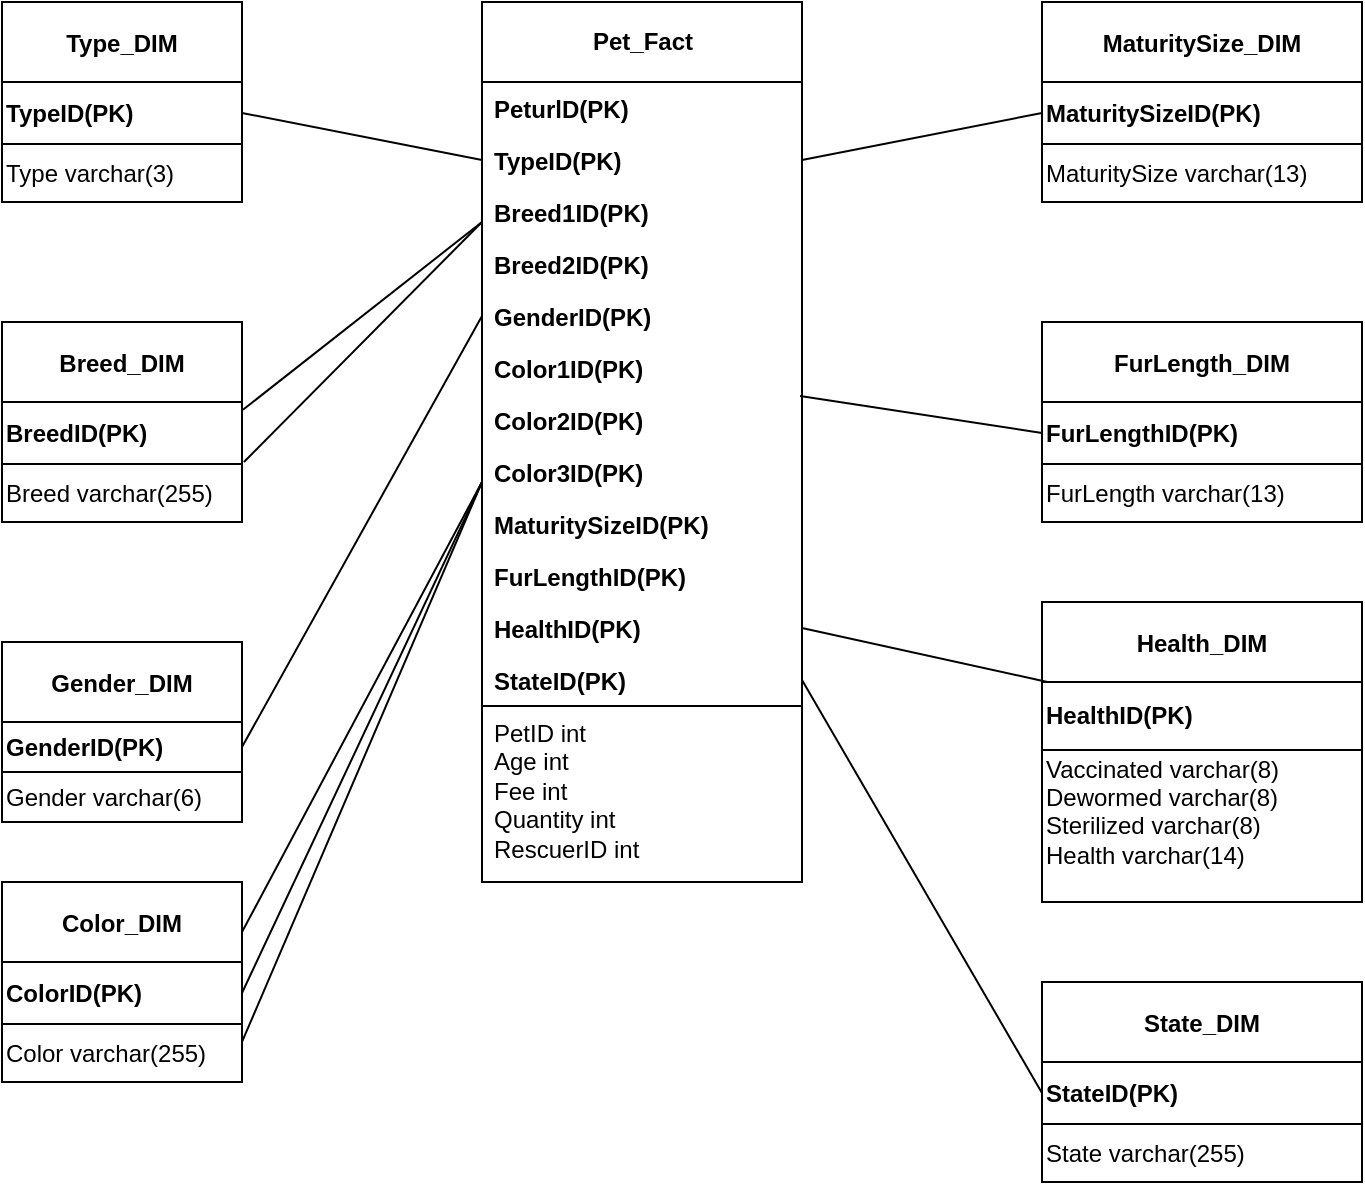 <mxfile version="24.7.1" type="device">
  <diagram name="Page-1" id="6133507b-19e7-1e82-6fc7-422aa6c4b21f">
    <mxGraphModel dx="1257" dy="620" grid="1" gridSize="10" guides="1" tooltips="1" connect="1" arrows="1" fold="1" page="1" pageScale="1" pageWidth="1100" pageHeight="850" background="none" math="0" shadow="0">
      <root>
        <mxCell id="0" />
        <mxCell id="1" parent="0" />
        <mxCell id="ptDooGZxJ313w6J8krjQ-8" value="Pet_Fact" style="swimlane;fontStyle=1;childLayout=stackLayout;horizontal=1;startSize=40;fillColor=none;horizontalStack=0;resizeParent=1;resizeParentMax=0;resizeLast=0;collapsible=1;marginBottom=0;html=1;" parent="1" vertex="1">
          <mxGeometry x="320" y="240" width="160" height="440" as="geometry" />
        </mxCell>
        <mxCell id="ptDooGZxJ313w6J8krjQ-9" value="PeturlD(PK)" style="text;strokeColor=none;fillColor=none;align=left;verticalAlign=top;spacingLeft=4;spacingRight=4;overflow=hidden;rotatable=0;points=[[0,0.5],[1,0.5]];portConstraint=eastwest;whiteSpace=wrap;html=1;fontStyle=1" parent="ptDooGZxJ313w6J8krjQ-8" vertex="1">
          <mxGeometry y="40" width="160" height="26" as="geometry" />
        </mxCell>
        <mxCell id="ptDooGZxJ313w6J8krjQ-10" value="TypeID(PK)" style="text;strokeColor=none;fillColor=none;align=left;verticalAlign=top;spacingLeft=4;spacingRight=4;overflow=hidden;rotatable=0;points=[[0,0.5],[1,0.5]];portConstraint=eastwest;whiteSpace=wrap;html=1;fontStyle=1" parent="ptDooGZxJ313w6J8krjQ-8" vertex="1">
          <mxGeometry y="66" width="160" height="26" as="geometry" />
        </mxCell>
        <mxCell id="ptDooGZxJ313w6J8krjQ-11" value="Breed1ID(PK)" style="text;strokeColor=none;fillColor=none;align=left;verticalAlign=top;spacingLeft=4;spacingRight=4;overflow=hidden;rotatable=0;points=[[0,0.5],[1,0.5]];portConstraint=eastwest;whiteSpace=wrap;html=1;fontStyle=1" parent="ptDooGZxJ313w6J8krjQ-8" vertex="1">
          <mxGeometry y="92" width="160" height="26" as="geometry" />
        </mxCell>
        <mxCell id="ptDooGZxJ313w6J8krjQ-48" value="Breed2ID(PK)" style="text;strokeColor=none;fillColor=none;align=left;verticalAlign=top;spacingLeft=4;spacingRight=4;overflow=hidden;rotatable=0;points=[[0,0.5],[1,0.5]];portConstraint=eastwest;whiteSpace=wrap;html=1;fontStyle=1" parent="ptDooGZxJ313w6J8krjQ-8" vertex="1">
          <mxGeometry y="118" width="160" height="26" as="geometry" />
        </mxCell>
        <mxCell id="ptDooGZxJ313w6J8krjQ-17" value="GenderID(PK)" style="text;strokeColor=none;fillColor=none;align=left;verticalAlign=top;spacingLeft=4;spacingRight=4;overflow=hidden;rotatable=0;points=[[0,0.5],[1,0.5]];portConstraint=eastwest;whiteSpace=wrap;html=1;fontStyle=1" parent="ptDooGZxJ313w6J8krjQ-8" vertex="1">
          <mxGeometry y="144" width="160" height="26" as="geometry" />
        </mxCell>
        <mxCell id="ptDooGZxJ313w6J8krjQ-16" value="Color1ID(PK)" style="text;strokeColor=none;fillColor=none;align=left;verticalAlign=top;spacingLeft=4;spacingRight=4;overflow=hidden;rotatable=0;points=[[0,0.5],[1,0.5]];portConstraint=eastwest;whiteSpace=wrap;html=1;fontStyle=1" parent="ptDooGZxJ313w6J8krjQ-8" vertex="1">
          <mxGeometry y="170" width="160" height="26" as="geometry" />
        </mxCell>
        <mxCell id="ptDooGZxJ313w6J8krjQ-15" value="Color2ID(PK)" style="text;strokeColor=none;fillColor=none;align=left;verticalAlign=top;spacingLeft=4;spacingRight=4;overflow=hidden;rotatable=0;points=[[0,0.5],[1,0.5]];portConstraint=eastwest;whiteSpace=wrap;html=1;fontStyle=1" parent="ptDooGZxJ313w6J8krjQ-8" vertex="1">
          <mxGeometry y="196" width="160" height="26" as="geometry" />
        </mxCell>
        <mxCell id="LLnamkqiljgLAKiLuRpF-2" value="Color3ID(PK)" style="text;strokeColor=none;fillColor=none;align=left;verticalAlign=top;spacingLeft=4;spacingRight=4;overflow=hidden;rotatable=0;points=[[0,0.5],[1,0.5]];portConstraint=eastwest;whiteSpace=wrap;html=1;fontStyle=1" vertex="1" parent="ptDooGZxJ313w6J8krjQ-8">
          <mxGeometry y="222" width="160" height="26" as="geometry" />
        </mxCell>
        <mxCell id="ptDooGZxJ313w6J8krjQ-14" value="MaturitySizeID(PK)" style="text;strokeColor=none;fillColor=none;align=left;verticalAlign=top;spacingLeft=4;spacingRight=4;overflow=hidden;rotatable=0;points=[[0,0.5],[1,0.5]];portConstraint=eastwest;whiteSpace=wrap;html=1;fontStyle=1" parent="ptDooGZxJ313w6J8krjQ-8" vertex="1">
          <mxGeometry y="248" width="160" height="26" as="geometry" />
        </mxCell>
        <mxCell id="ptDooGZxJ313w6J8krjQ-12" value="FurLengthID(PK)" style="text;strokeColor=none;fillColor=none;align=left;verticalAlign=top;spacingLeft=4;spacingRight=4;overflow=hidden;rotatable=0;points=[[0,0.5],[1,0.5]];portConstraint=eastwest;whiteSpace=wrap;html=1;fontStyle=1" parent="ptDooGZxJ313w6J8krjQ-8" vertex="1">
          <mxGeometry y="274" width="160" height="26" as="geometry" />
        </mxCell>
        <mxCell id="ptDooGZxJ313w6J8krjQ-19" value="HealthID(PK)" style="text;strokeColor=none;fillColor=none;align=left;verticalAlign=top;spacingLeft=4;spacingRight=4;overflow=hidden;rotatable=0;points=[[0,0.5],[1,0.5]];portConstraint=eastwest;whiteSpace=wrap;html=1;fontStyle=1" parent="ptDooGZxJ313w6J8krjQ-8" vertex="1">
          <mxGeometry y="300" width="160" height="26" as="geometry" />
        </mxCell>
        <mxCell id="ptDooGZxJ313w6J8krjQ-21" value="StateID(PK)" style="text;strokeColor=none;fillColor=none;align=left;verticalAlign=top;spacingLeft=4;spacingRight=4;overflow=hidden;rotatable=0;points=[[0,0.5],[1,0.5]];portConstraint=eastwest;whiteSpace=wrap;html=1;fontStyle=1" parent="ptDooGZxJ313w6J8krjQ-8" vertex="1">
          <mxGeometry y="326" width="160" height="26" as="geometry" />
        </mxCell>
        <mxCell id="ptDooGZxJ313w6J8krjQ-20" value="PetID int&lt;div&gt;Age int&lt;/div&gt;&lt;div&gt;Fee int&lt;/div&gt;&lt;div&gt;Quantity int&lt;/div&gt;&lt;div&gt;RescuerID int&lt;/div&gt;" style="text;align=left;verticalAlign=top;spacingLeft=4;spacingRight=4;overflow=hidden;rotatable=0;points=[[0,0.5],[1,0.5]];portConstraint=eastwest;whiteSpace=wrap;html=1;strokeColor=default;" parent="ptDooGZxJ313w6J8krjQ-8" vertex="1">
          <mxGeometry y="352" width="160" height="88" as="geometry" />
        </mxCell>
        <mxCell id="ptDooGZxJ313w6J8krjQ-32" value="Type_DIM" style="shape=table;startSize=40;container=1;collapsible=0;childLayout=tableLayout;fillColor=none;fontStyle=1" parent="1" vertex="1">
          <mxGeometry x="80" y="240" width="120" height="100" as="geometry" />
        </mxCell>
        <mxCell id="ptDooGZxJ313w6J8krjQ-33" value="" style="shape=tableRow;horizontal=0;startSize=0;swimlaneHead=0;swimlaneBody=0;strokeColor=inherit;top=0;left=0;bottom=0;right=0;collapsible=0;dropTarget=0;fillColor=none;points=[[0,0.5],[1,0.5]];portConstraint=eastwest;align=left;fontStyle=1" parent="ptDooGZxJ313w6J8krjQ-32" vertex="1">
          <mxGeometry y="40" width="120" height="31" as="geometry" />
        </mxCell>
        <mxCell id="ptDooGZxJ313w6J8krjQ-34" value="&lt;b&gt;TypeID(PK)&lt;/b&gt;" style="shape=partialRectangle;html=1;whiteSpace=wrap;connectable=0;strokeColor=inherit;overflow=hidden;fillColor=none;top=0;left=0;bottom=0;right=0;pointerEvents=1;align=left;" parent="ptDooGZxJ313w6J8krjQ-33" vertex="1">
          <mxGeometry width="120" height="31" as="geometry">
            <mxRectangle width="120" height="31" as="alternateBounds" />
          </mxGeometry>
        </mxCell>
        <mxCell id="ptDooGZxJ313w6J8krjQ-35" value="" style="shape=tableRow;horizontal=0;startSize=0;swimlaneHead=0;swimlaneBody=0;strokeColor=inherit;top=0;left=0;bottom=0;right=0;collapsible=0;dropTarget=0;fillColor=none;points=[[0,0.5],[1,0.5]];portConstraint=eastwest;" parent="ptDooGZxJ313w6J8krjQ-32" vertex="1">
          <mxGeometry y="71" width="120" height="29" as="geometry" />
        </mxCell>
        <mxCell id="ptDooGZxJ313w6J8krjQ-36" value="Type varchar(3)" style="shape=partialRectangle;html=1;whiteSpace=wrap;connectable=0;strokeColor=inherit;overflow=hidden;fillColor=none;top=0;left=0;bottom=0;right=0;pointerEvents=1;align=left;" parent="ptDooGZxJ313w6J8krjQ-35" vertex="1">
          <mxGeometry width="120" height="29" as="geometry">
            <mxRectangle width="120" height="29" as="alternateBounds" />
          </mxGeometry>
        </mxCell>
        <mxCell id="ptDooGZxJ313w6J8krjQ-39" value="" style="endArrow=none;html=1;rounded=0;exitX=1;exitY=0.5;exitDx=0;exitDy=0;entryX=0;entryY=0.5;entryDx=0;entryDy=0;" parent="1" source="ptDooGZxJ313w6J8krjQ-33" target="ptDooGZxJ313w6J8krjQ-10" edge="1">
          <mxGeometry width="50" height="50" relative="1" as="geometry">
            <mxPoint x="390" y="340" as="sourcePoint" />
            <mxPoint x="440" y="290" as="targetPoint" />
          </mxGeometry>
        </mxCell>
        <mxCell id="ptDooGZxJ313w6J8krjQ-40" value="Breed_DIM" style="shape=table;startSize=40;container=1;collapsible=0;childLayout=tableLayout;fillColor=none;fontStyle=1" parent="1" vertex="1">
          <mxGeometry x="80" y="400" width="120" height="100" as="geometry" />
        </mxCell>
        <mxCell id="ptDooGZxJ313w6J8krjQ-41" value="" style="shape=tableRow;horizontal=0;startSize=0;swimlaneHead=0;swimlaneBody=0;strokeColor=inherit;top=0;left=0;bottom=0;right=0;collapsible=0;dropTarget=0;fillColor=none;points=[[0,0.5],[1,0.5]];portConstraint=eastwest;align=left;fontStyle=1" parent="ptDooGZxJ313w6J8krjQ-40" vertex="1">
          <mxGeometry y="40" width="120" height="31" as="geometry" />
        </mxCell>
        <mxCell id="ptDooGZxJ313w6J8krjQ-42" value="&lt;b&gt;BreedID(PK)&lt;/b&gt;" style="shape=partialRectangle;html=1;whiteSpace=wrap;connectable=0;strokeColor=inherit;overflow=hidden;fillColor=none;top=0;left=0;bottom=0;right=0;pointerEvents=1;align=left;" parent="ptDooGZxJ313w6J8krjQ-41" vertex="1">
          <mxGeometry width="120" height="31" as="geometry">
            <mxRectangle width="120" height="31" as="alternateBounds" />
          </mxGeometry>
        </mxCell>
        <mxCell id="ptDooGZxJ313w6J8krjQ-43" value="" style="shape=tableRow;horizontal=0;startSize=0;swimlaneHead=0;swimlaneBody=0;strokeColor=inherit;top=0;left=0;bottom=0;right=0;collapsible=0;dropTarget=0;fillColor=none;points=[[0,0.5],[1,0.5]];portConstraint=eastwest;" parent="ptDooGZxJ313w6J8krjQ-40" vertex="1">
          <mxGeometry y="71" width="120" height="29" as="geometry" />
        </mxCell>
        <mxCell id="ptDooGZxJ313w6J8krjQ-44" value="Breed varchar(255)" style="shape=partialRectangle;html=1;whiteSpace=wrap;connectable=0;strokeColor=inherit;overflow=hidden;fillColor=none;top=0;left=0;bottom=0;right=0;pointerEvents=1;align=left;" parent="ptDooGZxJ313w6J8krjQ-43" vertex="1">
          <mxGeometry width="120" height="29" as="geometry">
            <mxRectangle width="120" height="29" as="alternateBounds" />
          </mxGeometry>
        </mxCell>
        <mxCell id="ptDooGZxJ313w6J8krjQ-45" value="" style="endArrow=none;html=1;rounded=0;exitX=1.004;exitY=0.126;exitDx=0;exitDy=0;exitPerimeter=0;" parent="1" source="ptDooGZxJ313w6J8krjQ-41" edge="1">
          <mxGeometry width="50" height="50" relative="1" as="geometry">
            <mxPoint x="390" y="440" as="sourcePoint" />
            <mxPoint x="320" y="350" as="targetPoint" />
          </mxGeometry>
        </mxCell>
        <mxCell id="ptDooGZxJ313w6J8krjQ-46" value="" style="endArrow=none;html=1;rounded=0;exitX=1.008;exitY=0.968;exitDx=0;exitDy=0;exitPerimeter=0;" parent="1" source="ptDooGZxJ313w6J8krjQ-41" edge="1">
          <mxGeometry width="50" height="50" relative="1" as="geometry">
            <mxPoint x="390" y="440" as="sourcePoint" />
            <mxPoint x="320" y="350" as="targetPoint" />
          </mxGeometry>
        </mxCell>
        <mxCell id="ptDooGZxJ313w6J8krjQ-49" value="Gender_DIM" style="shape=table;startSize=40;container=1;collapsible=0;childLayout=tableLayout;fillColor=none;fontStyle=1" parent="1" vertex="1">
          <mxGeometry x="80" y="560" width="120" height="90" as="geometry" />
        </mxCell>
        <mxCell id="ptDooGZxJ313w6J8krjQ-50" value="" style="shape=tableRow;horizontal=0;startSize=0;swimlaneHead=0;swimlaneBody=0;strokeColor=inherit;top=0;left=0;bottom=0;right=0;collapsible=0;dropTarget=0;fillColor=none;points=[[0,0.5],[1,0.5]];portConstraint=eastwest;align=left;fontStyle=1" parent="ptDooGZxJ313w6J8krjQ-49" vertex="1">
          <mxGeometry y="40" width="120" height="25" as="geometry" />
        </mxCell>
        <mxCell id="ptDooGZxJ313w6J8krjQ-51" value="&lt;b&gt;GenderID(PK)&lt;/b&gt;" style="shape=partialRectangle;html=1;whiteSpace=wrap;connectable=0;strokeColor=inherit;overflow=hidden;fillColor=none;top=0;left=0;bottom=0;right=0;pointerEvents=1;align=left;" parent="ptDooGZxJ313w6J8krjQ-50" vertex="1">
          <mxGeometry width="120" height="25" as="geometry">
            <mxRectangle width="120" height="25" as="alternateBounds" />
          </mxGeometry>
        </mxCell>
        <mxCell id="ptDooGZxJ313w6J8krjQ-52" value="" style="shape=tableRow;horizontal=0;startSize=0;swimlaneHead=0;swimlaneBody=0;strokeColor=inherit;top=0;left=0;bottom=0;right=0;collapsible=0;dropTarget=0;fillColor=none;points=[[0,0.5],[1,0.5]];portConstraint=eastwest;" parent="ptDooGZxJ313w6J8krjQ-49" vertex="1">
          <mxGeometry y="65" width="120" height="25" as="geometry" />
        </mxCell>
        <mxCell id="ptDooGZxJ313w6J8krjQ-53" value="Gender varchar(6)" style="shape=partialRectangle;html=1;whiteSpace=wrap;connectable=0;strokeColor=inherit;overflow=hidden;fillColor=none;top=0;left=0;bottom=0;right=0;pointerEvents=1;align=left;" parent="ptDooGZxJ313w6J8krjQ-52" vertex="1">
          <mxGeometry width="120" height="25" as="geometry">
            <mxRectangle width="120" height="25" as="alternateBounds" />
          </mxGeometry>
        </mxCell>
        <mxCell id="ptDooGZxJ313w6J8krjQ-54" value="" style="endArrow=none;html=1;rounded=0;exitX=1;exitY=0.5;exitDx=0;exitDy=0;entryX=0;entryY=0.5;entryDx=0;entryDy=0;" parent="1" source="ptDooGZxJ313w6J8krjQ-50" target="ptDooGZxJ313w6J8krjQ-17" edge="1">
          <mxGeometry width="50" height="50" relative="1" as="geometry">
            <mxPoint x="390" y="600" as="sourcePoint" />
            <mxPoint x="440" y="550" as="targetPoint" />
          </mxGeometry>
        </mxCell>
        <mxCell id="ptDooGZxJ313w6J8krjQ-55" value="Color_DIM" style="shape=table;startSize=40;container=1;collapsible=0;childLayout=tableLayout;fillColor=none;fontStyle=1" parent="1" vertex="1">
          <mxGeometry x="80" y="680" width="120" height="100" as="geometry" />
        </mxCell>
        <mxCell id="ptDooGZxJ313w6J8krjQ-56" value="" style="shape=tableRow;horizontal=0;startSize=0;swimlaneHead=0;swimlaneBody=0;strokeColor=inherit;top=0;left=0;bottom=0;right=0;collapsible=0;dropTarget=0;fillColor=none;points=[[0,0.5],[1,0.5]];portConstraint=eastwest;align=left;fontStyle=1" parent="ptDooGZxJ313w6J8krjQ-55" vertex="1">
          <mxGeometry y="40" width="120" height="31" as="geometry" />
        </mxCell>
        <mxCell id="ptDooGZxJ313w6J8krjQ-57" value="&lt;b&gt;ColorID(PK)&lt;/b&gt;" style="shape=partialRectangle;html=1;whiteSpace=wrap;connectable=0;strokeColor=inherit;overflow=hidden;fillColor=none;top=0;left=0;bottom=0;right=0;pointerEvents=1;align=left;" parent="ptDooGZxJ313w6J8krjQ-56" vertex="1">
          <mxGeometry width="120" height="31" as="geometry">
            <mxRectangle width="120" height="31" as="alternateBounds" />
          </mxGeometry>
        </mxCell>
        <mxCell id="ptDooGZxJ313w6J8krjQ-58" value="" style="shape=tableRow;horizontal=0;startSize=0;swimlaneHead=0;swimlaneBody=0;strokeColor=inherit;top=0;left=0;bottom=0;right=0;collapsible=0;dropTarget=0;fillColor=none;points=[[0,0.5],[1,0.5]];portConstraint=eastwest;" parent="ptDooGZxJ313w6J8krjQ-55" vertex="1">
          <mxGeometry y="71" width="120" height="29" as="geometry" />
        </mxCell>
        <mxCell id="ptDooGZxJ313w6J8krjQ-59" value="Color varchar(255)" style="shape=partialRectangle;html=1;whiteSpace=wrap;connectable=0;strokeColor=inherit;overflow=hidden;fillColor=none;top=0;left=0;bottom=0;right=0;pointerEvents=1;align=left;" parent="ptDooGZxJ313w6J8krjQ-58" vertex="1">
          <mxGeometry width="120" height="29" as="geometry">
            <mxRectangle width="120" height="29" as="alternateBounds" />
          </mxGeometry>
        </mxCell>
        <mxCell id="ptDooGZxJ313w6J8krjQ-63" value="MaturitySize_DIM" style="shape=table;startSize=40;container=1;collapsible=0;childLayout=tableLayout;fillColor=none;fontStyle=1" parent="1" vertex="1">
          <mxGeometry x="600" y="240" width="160" height="100" as="geometry" />
        </mxCell>
        <mxCell id="ptDooGZxJ313w6J8krjQ-64" value="" style="shape=tableRow;horizontal=0;startSize=0;swimlaneHead=0;swimlaneBody=0;strokeColor=inherit;top=0;left=0;bottom=0;right=0;collapsible=0;dropTarget=0;fillColor=none;points=[[0,0.5],[1,0.5]];portConstraint=eastwest;align=left;fontStyle=1" parent="ptDooGZxJ313w6J8krjQ-63" vertex="1">
          <mxGeometry y="40" width="160" height="31" as="geometry" />
        </mxCell>
        <mxCell id="ptDooGZxJ313w6J8krjQ-65" value="&lt;b&gt;MaturitySizeID(PK)&lt;/b&gt;" style="shape=partialRectangle;html=1;whiteSpace=wrap;connectable=0;strokeColor=inherit;overflow=hidden;fillColor=none;top=0;left=0;bottom=0;right=0;pointerEvents=1;align=left;" parent="ptDooGZxJ313w6J8krjQ-64" vertex="1">
          <mxGeometry width="160" height="31" as="geometry">
            <mxRectangle width="160" height="31" as="alternateBounds" />
          </mxGeometry>
        </mxCell>
        <mxCell id="ptDooGZxJ313w6J8krjQ-66" value="" style="shape=tableRow;horizontal=0;startSize=0;swimlaneHead=0;swimlaneBody=0;strokeColor=inherit;top=0;left=0;bottom=0;right=0;collapsible=0;dropTarget=0;fillColor=none;points=[[0,0.5],[1,0.5]];portConstraint=eastwest;" parent="ptDooGZxJ313w6J8krjQ-63" vertex="1">
          <mxGeometry y="71" width="160" height="29" as="geometry" />
        </mxCell>
        <mxCell id="ptDooGZxJ313w6J8krjQ-67" value="MaturitySize varchar(13)" style="shape=partialRectangle;html=1;whiteSpace=wrap;connectable=0;strokeColor=inherit;overflow=hidden;fillColor=none;top=0;left=0;bottom=0;right=0;pointerEvents=1;align=left;" parent="ptDooGZxJ313w6J8krjQ-66" vertex="1">
          <mxGeometry width="160" height="29" as="geometry">
            <mxRectangle width="160" height="29" as="alternateBounds" />
          </mxGeometry>
        </mxCell>
        <mxCell id="ptDooGZxJ313w6J8krjQ-68" value="" style="endArrow=none;html=1;rounded=0;entryX=0;entryY=0.5;entryDx=0;entryDy=0;exitX=1;exitY=0.5;exitDx=0;exitDy=0;" parent="1" source="ptDooGZxJ313w6J8krjQ-10" target="ptDooGZxJ313w6J8krjQ-64" edge="1">
          <mxGeometry width="50" height="50" relative="1" as="geometry">
            <mxPoint x="390" y="410" as="sourcePoint" />
            <mxPoint x="440" y="360" as="targetPoint" />
          </mxGeometry>
        </mxCell>
        <mxCell id="ptDooGZxJ313w6J8krjQ-69" value="FurLength_DIM" style="shape=table;startSize=40;container=1;collapsible=0;childLayout=tableLayout;fillColor=none;fontStyle=1" parent="1" vertex="1">
          <mxGeometry x="600" y="400" width="160" height="100" as="geometry" />
        </mxCell>
        <mxCell id="ptDooGZxJ313w6J8krjQ-70" value="" style="shape=tableRow;horizontal=0;startSize=0;swimlaneHead=0;swimlaneBody=0;strokeColor=inherit;top=0;left=0;bottom=0;right=0;collapsible=0;dropTarget=0;fillColor=none;points=[[0,0.5],[1,0.5]];portConstraint=eastwest;align=left;fontStyle=1" parent="ptDooGZxJ313w6J8krjQ-69" vertex="1">
          <mxGeometry y="40" width="160" height="31" as="geometry" />
        </mxCell>
        <mxCell id="ptDooGZxJ313w6J8krjQ-71" value="&lt;b&gt;FurLengthID(PK)&lt;/b&gt;" style="shape=partialRectangle;html=1;whiteSpace=wrap;connectable=0;strokeColor=inherit;overflow=hidden;fillColor=none;top=0;left=0;bottom=0;right=0;pointerEvents=1;align=left;" parent="ptDooGZxJ313w6J8krjQ-70" vertex="1">
          <mxGeometry width="160" height="31" as="geometry">
            <mxRectangle width="160" height="31" as="alternateBounds" />
          </mxGeometry>
        </mxCell>
        <mxCell id="ptDooGZxJ313w6J8krjQ-72" value="" style="shape=tableRow;horizontal=0;startSize=0;swimlaneHead=0;swimlaneBody=0;strokeColor=inherit;top=0;left=0;bottom=0;right=0;collapsible=0;dropTarget=0;fillColor=none;points=[[0,0.5],[1,0.5]];portConstraint=eastwest;" parent="ptDooGZxJ313w6J8krjQ-69" vertex="1">
          <mxGeometry y="71" width="160" height="29" as="geometry" />
        </mxCell>
        <mxCell id="ptDooGZxJ313w6J8krjQ-73" value="FurLength varchar(13)" style="shape=partialRectangle;html=1;whiteSpace=wrap;connectable=0;strokeColor=inherit;overflow=hidden;fillColor=none;top=0;left=0;bottom=0;right=0;pointerEvents=1;align=left;" parent="ptDooGZxJ313w6J8krjQ-72" vertex="1">
          <mxGeometry width="160" height="29" as="geometry">
            <mxRectangle width="160" height="29" as="alternateBounds" />
          </mxGeometry>
        </mxCell>
        <mxCell id="ptDooGZxJ313w6J8krjQ-74" value="" style="endArrow=none;html=1;rounded=0;entryX=0;entryY=0.5;entryDx=0;entryDy=0;exitX=0.994;exitY=1.038;exitDx=0;exitDy=0;exitPerimeter=0;" parent="1" source="ptDooGZxJ313w6J8krjQ-16" target="ptDooGZxJ313w6J8krjQ-70" edge="1">
          <mxGeometry width="50" height="50" relative="1" as="geometry">
            <mxPoint x="390" y="610" as="sourcePoint" />
            <mxPoint x="440" y="560" as="targetPoint" />
          </mxGeometry>
        </mxCell>
        <mxCell id="ptDooGZxJ313w6J8krjQ-75" value="" style="endArrow=none;html=1;rounded=0;exitX=1;exitY=0.25;exitDx=0;exitDy=0;" parent="1" source="ptDooGZxJ313w6J8krjQ-55" edge="1">
          <mxGeometry width="50" height="50" relative="1" as="geometry">
            <mxPoint x="390" y="610" as="sourcePoint" />
            <mxPoint x="320" y="480" as="targetPoint" />
          </mxGeometry>
        </mxCell>
        <mxCell id="ptDooGZxJ313w6J8krjQ-76" value="" style="endArrow=none;html=1;rounded=0;exitX=1;exitY=0.5;exitDx=0;exitDy=0;" parent="1" source="ptDooGZxJ313w6J8krjQ-56" edge="1">
          <mxGeometry width="50" height="50" relative="1" as="geometry">
            <mxPoint x="390" y="610" as="sourcePoint" />
            <mxPoint x="320" y="480" as="targetPoint" />
          </mxGeometry>
        </mxCell>
        <mxCell id="ptDooGZxJ313w6J8krjQ-78" value="Health_DIM" style="shape=table;startSize=40;container=1;collapsible=0;childLayout=tableLayout;fillColor=none;fontStyle=1" parent="1" vertex="1">
          <mxGeometry x="600" y="540" width="160" height="150" as="geometry" />
        </mxCell>
        <mxCell id="ptDooGZxJ313w6J8krjQ-79" value="" style="shape=tableRow;horizontal=0;startSize=0;swimlaneHead=0;swimlaneBody=0;strokeColor=inherit;top=0;left=0;bottom=0;right=0;collapsible=0;dropTarget=0;fillColor=none;points=[[0,0.5],[1,0.5]];portConstraint=eastwest;align=left;fontStyle=1" parent="ptDooGZxJ313w6J8krjQ-78" vertex="1">
          <mxGeometry y="40" width="160" height="34" as="geometry" />
        </mxCell>
        <mxCell id="ptDooGZxJ313w6J8krjQ-80" value="&lt;b&gt;HealthID(PK)&lt;/b&gt;" style="shape=partialRectangle;html=1;whiteSpace=wrap;connectable=0;strokeColor=inherit;overflow=hidden;fillColor=none;top=0;left=0;bottom=0;right=0;pointerEvents=1;align=left;" parent="ptDooGZxJ313w6J8krjQ-79" vertex="1">
          <mxGeometry width="160" height="34" as="geometry">
            <mxRectangle width="160" height="34" as="alternateBounds" />
          </mxGeometry>
        </mxCell>
        <mxCell id="ptDooGZxJ313w6J8krjQ-81" value="" style="shape=tableRow;horizontal=0;startSize=0;swimlaneHead=0;swimlaneBody=0;strokeColor=inherit;top=0;left=0;bottom=0;right=0;collapsible=0;dropTarget=0;fillColor=none;points=[[0,0.5],[1,0.5]];portConstraint=eastwest;" parent="ptDooGZxJ313w6J8krjQ-78" vertex="1">
          <mxGeometry y="74" width="160" height="76" as="geometry" />
        </mxCell>
        <mxCell id="ptDooGZxJ313w6J8krjQ-82" value="Vaccinated varchar(8)&lt;div&gt;Dewormed varchar(8)&lt;br&gt;&lt;/div&gt;&lt;div&gt;Sterilized varchar(8)&lt;br&gt;&lt;/div&gt;&lt;div&gt;Health varchar(14)&lt;br&gt;&lt;/div&gt;&lt;div&gt;&lt;br&gt;&lt;/div&gt;" style="shape=partialRectangle;html=1;whiteSpace=wrap;connectable=0;strokeColor=inherit;overflow=hidden;fillColor=none;top=0;left=0;bottom=0;right=0;pointerEvents=1;align=left;" parent="ptDooGZxJ313w6J8krjQ-81" vertex="1">
          <mxGeometry width="160" height="76" as="geometry">
            <mxRectangle width="160" height="76" as="alternateBounds" />
          </mxGeometry>
        </mxCell>
        <mxCell id="ptDooGZxJ313w6J8krjQ-83" value="" style="endArrow=none;html=1;rounded=0;exitX=1;exitY=0.5;exitDx=0;exitDy=0;" parent="1" source="ptDooGZxJ313w6J8krjQ-19" target="ptDooGZxJ313w6J8krjQ-79" edge="1">
          <mxGeometry width="50" height="50" relative="1" as="geometry">
            <mxPoint x="390" y="610" as="sourcePoint" />
            <mxPoint x="440" y="560" as="targetPoint" />
          </mxGeometry>
        </mxCell>
        <mxCell id="ptDooGZxJ313w6J8krjQ-84" value="State_DIM" style="shape=table;startSize=40;container=1;collapsible=0;childLayout=tableLayout;fillColor=none;fontStyle=1" parent="1" vertex="1">
          <mxGeometry x="600" y="730" width="160" height="100" as="geometry" />
        </mxCell>
        <mxCell id="ptDooGZxJ313w6J8krjQ-85" value="" style="shape=tableRow;horizontal=0;startSize=0;swimlaneHead=0;swimlaneBody=0;strokeColor=inherit;top=0;left=0;bottom=0;right=0;collapsible=0;dropTarget=0;fillColor=none;points=[[0,0.5],[1,0.5]];portConstraint=eastwest;align=left;fontStyle=1" parent="ptDooGZxJ313w6J8krjQ-84" vertex="1">
          <mxGeometry y="40" width="160" height="31" as="geometry" />
        </mxCell>
        <mxCell id="ptDooGZxJ313w6J8krjQ-86" value="&lt;b&gt;StateID(PK)&lt;/b&gt;" style="shape=partialRectangle;html=1;whiteSpace=wrap;connectable=0;strokeColor=inherit;overflow=hidden;fillColor=none;top=0;left=0;bottom=0;right=0;pointerEvents=1;align=left;" parent="ptDooGZxJ313w6J8krjQ-85" vertex="1">
          <mxGeometry width="160" height="31" as="geometry">
            <mxRectangle width="160" height="31" as="alternateBounds" />
          </mxGeometry>
        </mxCell>
        <mxCell id="ptDooGZxJ313w6J8krjQ-87" value="" style="shape=tableRow;horizontal=0;startSize=0;swimlaneHead=0;swimlaneBody=0;strokeColor=inherit;top=0;left=0;bottom=0;right=0;collapsible=0;dropTarget=0;fillColor=none;points=[[0,0.5],[1,0.5]];portConstraint=eastwest;" parent="ptDooGZxJ313w6J8krjQ-84" vertex="1">
          <mxGeometry y="71" width="160" height="29" as="geometry" />
        </mxCell>
        <mxCell id="ptDooGZxJ313w6J8krjQ-88" value="State varchar(255)" style="shape=partialRectangle;html=1;whiteSpace=wrap;connectable=0;strokeColor=inherit;overflow=hidden;fillColor=none;top=0;left=0;bottom=0;right=0;pointerEvents=1;align=left;" parent="ptDooGZxJ313w6J8krjQ-87" vertex="1">
          <mxGeometry width="160" height="29" as="geometry">
            <mxRectangle width="160" height="29" as="alternateBounds" />
          </mxGeometry>
        </mxCell>
        <mxCell id="ptDooGZxJ313w6J8krjQ-89" value="" style="endArrow=none;html=1;rounded=0;entryX=0;entryY=0.5;entryDx=0;entryDy=0;exitX=1;exitY=0.5;exitDx=0;exitDy=0;" parent="1" source="ptDooGZxJ313w6J8krjQ-21" target="ptDooGZxJ313w6J8krjQ-85" edge="1">
          <mxGeometry width="50" height="50" relative="1" as="geometry">
            <mxPoint x="390" y="710" as="sourcePoint" />
            <mxPoint x="440" y="660" as="targetPoint" />
          </mxGeometry>
        </mxCell>
        <mxCell id="LLnamkqiljgLAKiLuRpF-1" value="" style="endArrow=none;html=1;rounded=0;exitX=1;exitY=0.31;exitDx=0;exitDy=0;exitPerimeter=0;" edge="1" parent="1" source="ptDooGZxJ313w6J8krjQ-58">
          <mxGeometry width="50" height="50" relative="1" as="geometry">
            <mxPoint x="430" y="650" as="sourcePoint" />
            <mxPoint x="320" y="480" as="targetPoint" />
          </mxGeometry>
        </mxCell>
      </root>
    </mxGraphModel>
  </diagram>
</mxfile>
